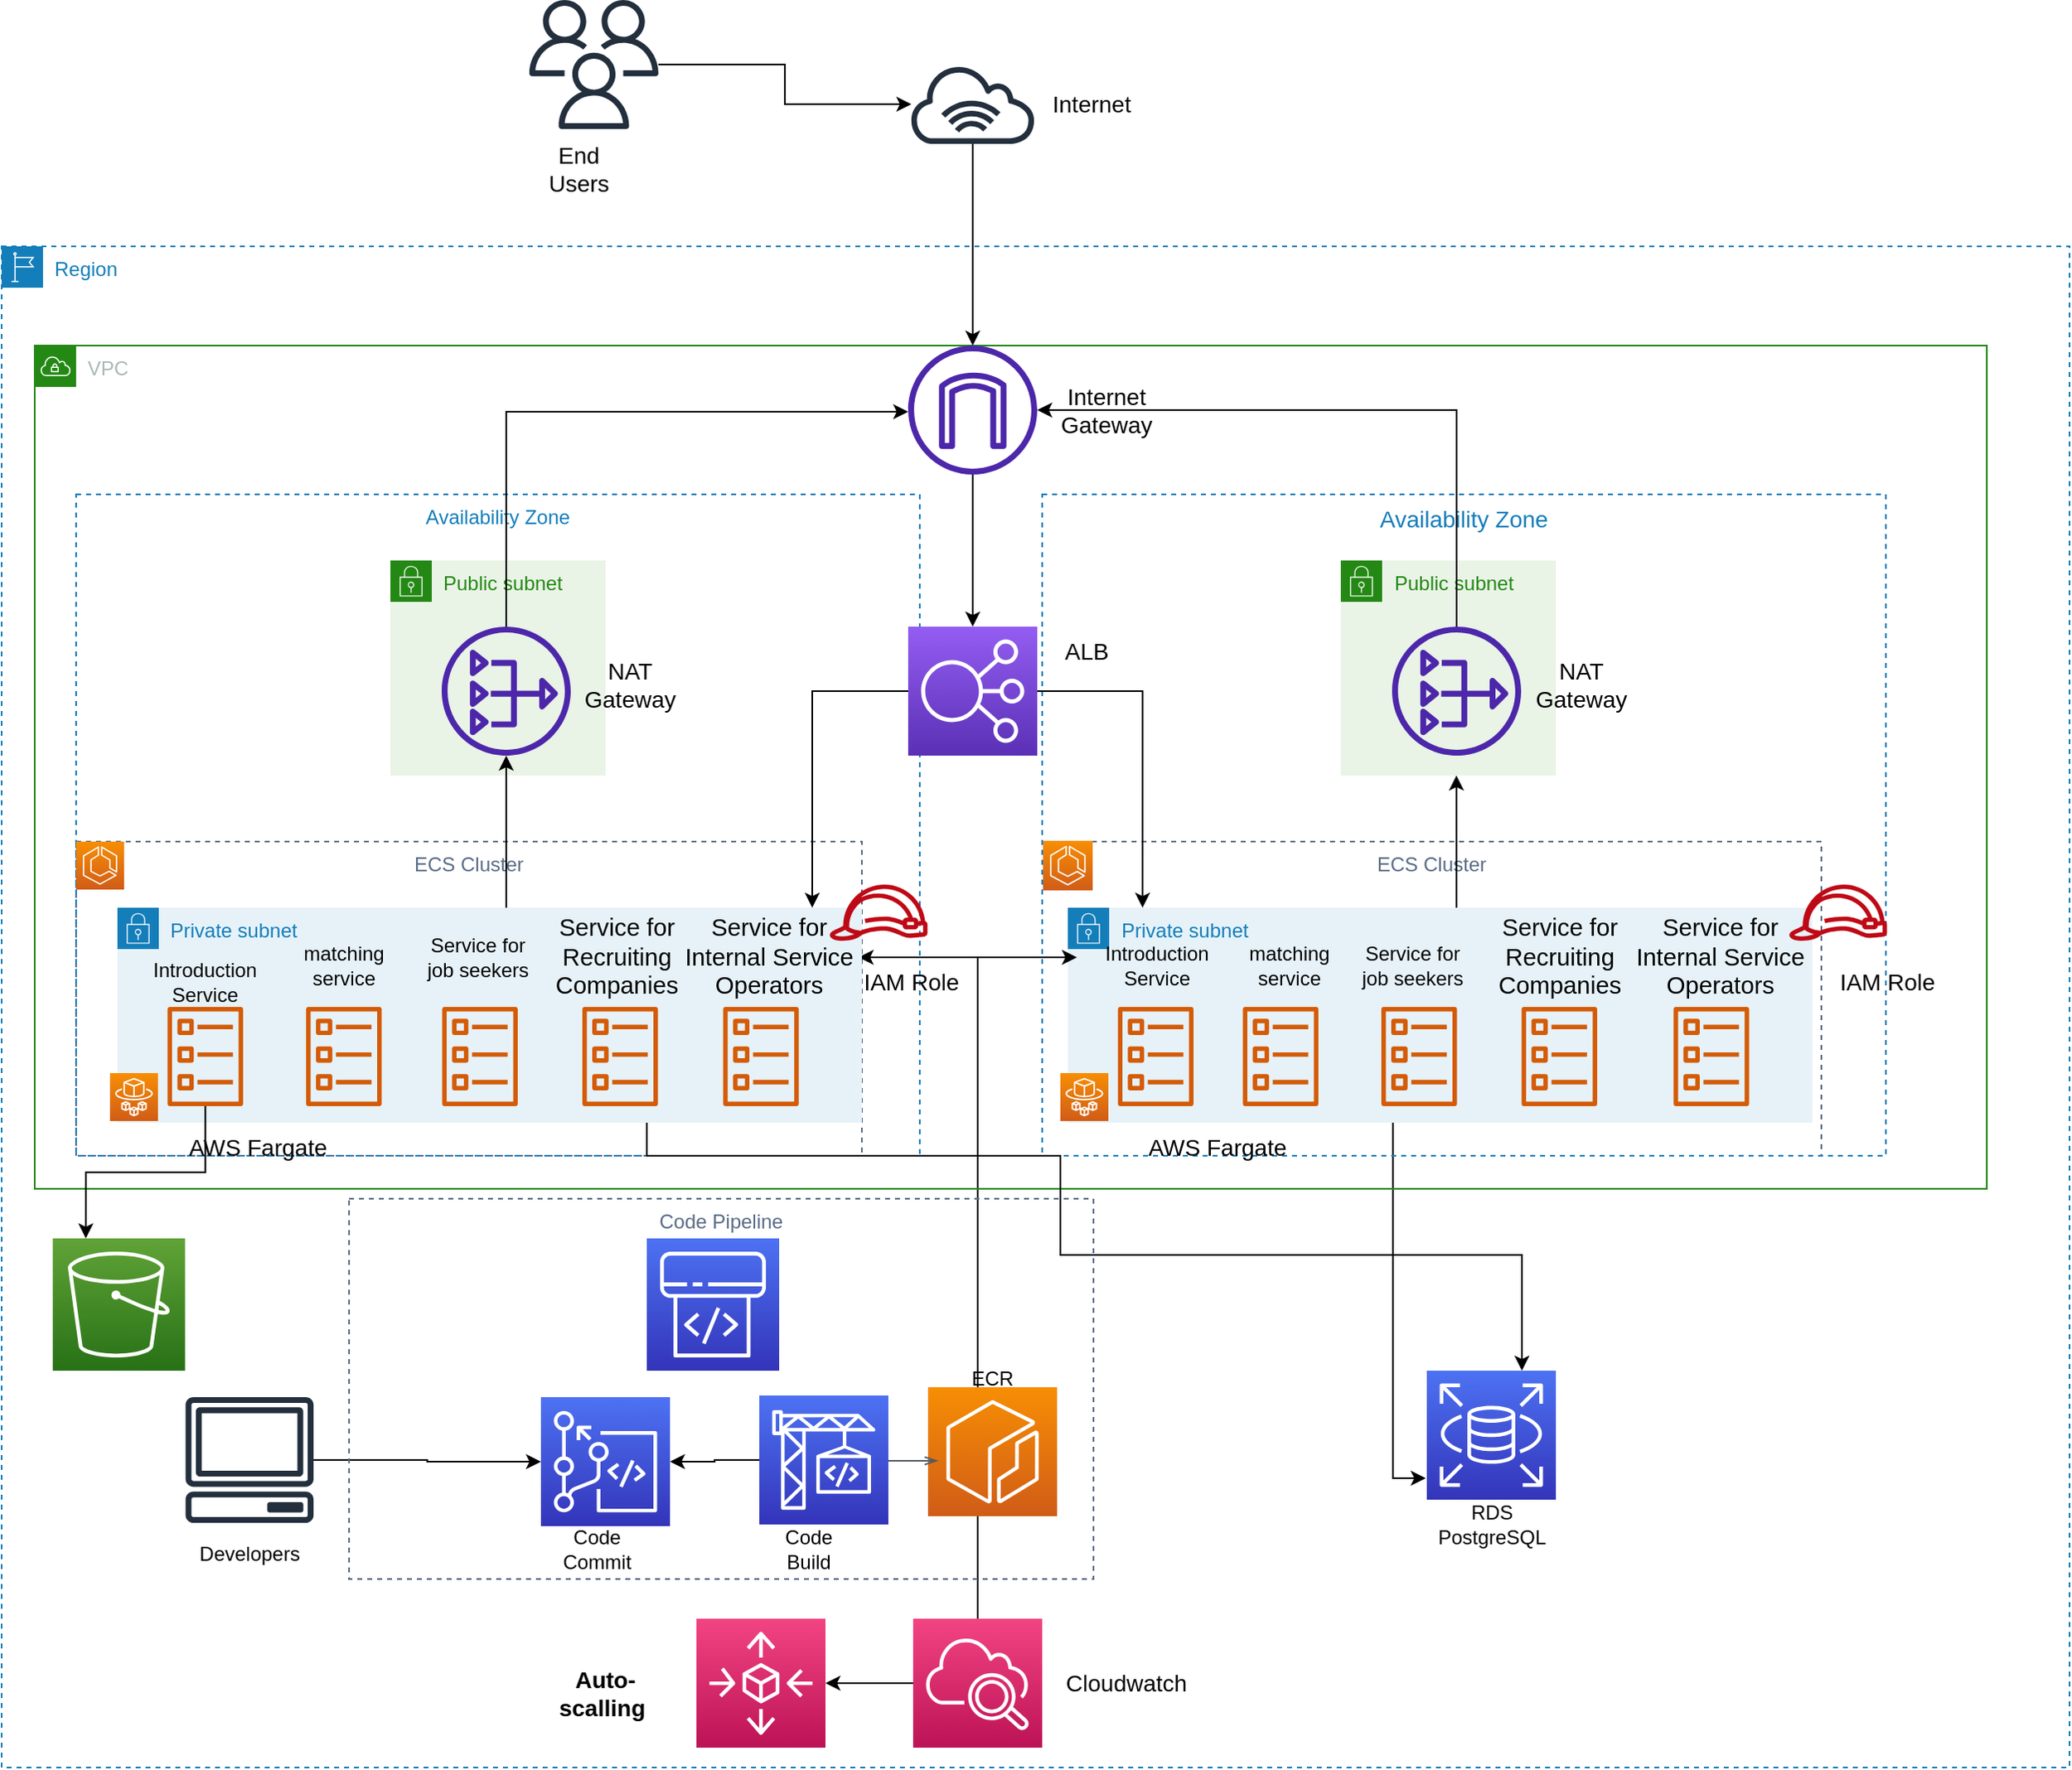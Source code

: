 <mxfile version="16.5.2" type="device"><diagram id="usgT5L8kxhBI3BYhlvLK" name="Page-1"><mxGraphModel dx="782" dy="468" grid="1" gridSize="10" guides="1" tooltips="1" connect="1" arrows="1" fold="1" page="1" pageScale="1" pageWidth="850" pageHeight="1100" math="0" shadow="0"><root><mxCell id="0"/><mxCell id="1" parent="0"/><mxCell id="cLDkXvUki7w-9as8SCMu-4" value="ECS Cluster" style="fillColor=none;strokeColor=#5A6C86;dashed=1;verticalAlign=top;fontStyle=0;fontColor=#5A6C86;" vertex="1" parent="1"><mxGeometry x="689" y="1290" width="471" height="190" as="geometry"/></mxCell><mxCell id="cLDkXvUki7w-9as8SCMu-3" value="ECS Cluster" style="fillColor=none;strokeColor=#5A6C86;dashed=1;verticalAlign=top;fontStyle=0;fontColor=#5A6C86;" vertex="1" parent="1"><mxGeometry x="105" y="1290" width="475" height="190" as="geometry"/></mxCell><mxCell id="Hr8fIDEnaJJjovOU-ApH-62" style="edgeStyle=orthogonalEdgeStyle;rounded=0;orthogonalLoop=1;jettySize=auto;html=1;fontSize=14;" parent="1" source="IqSrq3hsJN4rREf1AIV9-108" target="IqSrq3hsJN4rREf1AIV9-53" edge="1"><mxGeometry relative="1" as="geometry"><Array as="points"><mxPoint x="650" y="1360"/></Array></mxGeometry></mxCell><mxCell id="IqSrq3hsJN4rREf1AIV9-29" value="Availability Zone" style="fillColor=none;strokeColor=#147EBA;dashed=1;verticalAlign=top;fontStyle=0;fontColor=#147EBA;" parent="1" vertex="1"><mxGeometry x="105" y="1080" width="510" height="400" as="geometry"/></mxCell><mxCell id="Hr8fIDEnaJJjovOU-ApH-59" style="edgeStyle=orthogonalEdgeStyle;rounded=0;orthogonalLoop=1;jettySize=auto;html=1;fontSize=14;entryX=0;entryY=0.5;entryDx=0;entryDy=0;" parent="1" source="Hr8fIDEnaJJjovOU-ApH-23" edge="1"><mxGeometry relative="1" as="geometry"><Array as="points"><mxPoint x="901" y="1675"/></Array><mxPoint x="920.87" y="1675" as="targetPoint"/></mxGeometry></mxCell><mxCell id="Hr8fIDEnaJJjovOU-ApH-36" value="Availability Zone" style="fillColor=none;strokeColor=#147EBA;dashed=1;verticalAlign=top;fontStyle=0;fontColor=#147EBA;fontSize=14;" parent="1" vertex="1"><mxGeometry x="688.99" y="1080" width="510" height="400" as="geometry"/></mxCell><mxCell id="Hr8fIDEnaJJjovOU-ApH-2" value="Private subnet" style="points=[[0,0],[0.25,0],[0.5,0],[0.75,0],[1,0],[1,0.25],[1,0.5],[1,0.75],[1,1],[0.75,1],[0.5,1],[0.25,1],[0,1],[0,0.75],[0,0.5],[0,0.25]];outlineConnect=0;gradientColor=none;html=1;whiteSpace=wrap;fontSize=12;fontStyle=0;container=1;pointerEvents=0;collapsible=0;recursiveResize=0;shape=mxgraph.aws4.group;grIcon=mxgraph.aws4.group_security_group;grStroke=0;strokeColor=#147EBA;fillColor=#E6F2F8;verticalAlign=top;align=left;spacingLeft=30;fontColor=#147EBA;dashed=0;" parent="1" vertex="1"><mxGeometry x="130" y="1330" width="450" height="130" as="geometry"/></mxCell><mxCell id="IqSrq3hsJN4rREf1AIV9-4" value="Region" style="points=[[0,0],[0.25,0],[0.5,0],[0.75,0],[1,0],[1,0.25],[1,0.5],[1,0.75],[1,1],[0.75,1],[0.5,1],[0.25,1],[0,1],[0,0.75],[0,0.5],[0,0.25]];outlineConnect=0;gradientColor=none;html=1;whiteSpace=wrap;fontSize=12;fontStyle=0;container=0;pointerEvents=0;collapsible=0;recursiveResize=0;shape=mxgraph.aws4.group;grIcon=mxgraph.aws4.group_region;strokeColor=#147EBA;fillColor=none;verticalAlign=top;align=left;spacingLeft=30;fontColor=#147EBA;dashed=1;" parent="1" vertex="1"><mxGeometry x="60" y="930" width="1250" height="920" as="geometry"/></mxCell><mxCell id="IqSrq3hsJN4rREf1AIV9-3" value="VPC" style="points=[[0,0],[0.25,0],[0.5,0],[0.75,0],[1,0],[1,0.25],[1,0.5],[1,0.75],[1,1],[0.75,1],[0.5,1],[0.25,1],[0,1],[0,0.75],[0,0.5],[0,0.25]];outlineConnect=0;gradientColor=none;html=1;whiteSpace=wrap;fontSize=12;fontStyle=0;container=0;pointerEvents=0;collapsible=0;recursiveResize=0;shape=mxgraph.aws4.group;grIcon=mxgraph.aws4.group_vpc;strokeColor=#248814;fillColor=none;verticalAlign=top;align=left;spacingLeft=30;fontColor=#AAB7B8;dashed=0;" parent="1" vertex="1"><mxGeometry x="80" y="990" width="1180" height="510" as="geometry"/></mxCell><mxCell id="Hr8fIDEnaJJjovOU-ApH-49" style="edgeStyle=orthogonalEdgeStyle;rounded=0;orthogonalLoop=1;jettySize=auto;html=1;fontSize=14;" parent="1" source="IqSrq3hsJN4rREf1AIV9-65" target="IqSrq3hsJN4rREf1AIV9-73" edge="1"><mxGeometry relative="1" as="geometry"/></mxCell><mxCell id="IqSrq3hsJN4rREf1AIV9-65" value="" style="sketch=0;outlineConnect=0;fontColor=#232F3E;gradientColor=none;fillColor=#232F3D;strokeColor=none;dashed=0;verticalLabelPosition=bottom;verticalAlign=top;align=center;html=1;fontSize=12;fontStyle=0;aspect=fixed;pointerEvents=1;shape=mxgraph.aws4.users;" parent="1" vertex="1"><mxGeometry x="379" y="781" width="78" height="78" as="geometry"/></mxCell><mxCell id="IqSrq3hsJN4rREf1AIV9-74" style="edgeStyle=orthogonalEdgeStyle;rounded=0;orthogonalLoop=1;jettySize=auto;html=1;" parent="1" source="IqSrq3hsJN4rREf1AIV9-73" target="IqSrq3hsJN4rREf1AIV9-22" edge="1"><mxGeometry relative="1" as="geometry"/></mxCell><mxCell id="IqSrq3hsJN4rREf1AIV9-73" value="" style="sketch=0;outlineConnect=0;fontColor=#232F3E;gradientColor=none;fillColor=#232F3D;strokeColor=none;dashed=0;verticalLabelPosition=bottom;verticalAlign=top;align=center;html=1;fontSize=12;fontStyle=0;aspect=fixed;pointerEvents=1;shape=mxgraph.aws4.internet_alt1;" parent="1" vertex="1"><mxGeometry x="608" y="820" width="78" height="48" as="geometry"/></mxCell><mxCell id="IqSrq3hsJN4rREf1AIV9-51" value="Service for job seekers" style="text;html=1;strokeColor=none;fillColor=none;align=center;verticalAlign=middle;whiteSpace=wrap;rounded=0;" parent="1" vertex="1"><mxGeometry x="308.5" y="1345" width="77.5" height="30" as="geometry"/></mxCell><mxCell id="IqSrq3hsJN4rREf1AIV9-52" value="&lt;span style=&quot;font-size: 11.0pt ; font-family: &amp;#34;calibri&amp;#34; , sans-serif&quot;&gt;Service for Recruiting Companies&lt;span style=&quot;letter-spacing: -2.35pt&quot;&gt;&lt;/span&gt;&lt;/span&gt;" style="text;html=1;strokeColor=none;fillColor=none;align=center;verticalAlign=middle;whiteSpace=wrap;rounded=0;" parent="1" vertex="1"><mxGeometry x="379" y="1345" width="105.5" height="30" as="geometry"/></mxCell><mxCell id="IqSrq3hsJN4rREf1AIV9-53" value="&lt;span style=&quot;font-size: 11.0pt ; font-family: &amp;#34;calibri&amp;#34; , sans-serif&quot;&gt;Service for Internal Service Operators&lt;span style=&quot;letter-spacing: -2.35pt&quot;&gt;&lt;/span&gt;&lt;/span&gt;" style="text;html=1;strokeColor=none;fillColor=none;align=center;verticalAlign=middle;whiteSpace=wrap;rounded=0;" parent="1" vertex="1"><mxGeometry x="470" y="1330" width="108.01" height="60" as="geometry"/></mxCell><mxCell id="Hr8fIDEnaJJjovOU-ApH-23" value="Private subnet" style="points=[[0,0],[0.25,0],[0.5,0],[0.75,0],[1,0],[1,0.25],[1,0.5],[1,0.75],[1,1],[0.75,1],[0.5,1],[0.25,1],[0,1],[0,0.75],[0,0.5],[0,0.25]];outlineConnect=0;gradientColor=none;html=1;whiteSpace=wrap;fontSize=12;fontStyle=0;container=1;pointerEvents=0;collapsible=0;recursiveResize=0;shape=mxgraph.aws4.group;grIcon=mxgraph.aws4.group_security_group;grStroke=0;strokeColor=#147EBA;fillColor=#E6F2F8;verticalAlign=top;align=left;spacingLeft=30;fontColor=#147EBA;dashed=0;" parent="1" vertex="1"><mxGeometry x="704.5" y="1330" width="450" height="130" as="geometry"/></mxCell><mxCell id="Hr8fIDEnaJJjovOU-ApH-31" value="matching service" style="text;html=1;strokeColor=none;fillColor=none;align=center;verticalAlign=middle;whiteSpace=wrap;rounded=0;" parent="Hr8fIDEnaJJjovOU-ApH-23" vertex="1"><mxGeometry x="95.14" y="20" width="76.87" height="30" as="geometry"/></mxCell><mxCell id="cLDkXvUki7w-9as8SCMu-10" value="Introduction Service" style="text;html=1;strokeColor=none;fillColor=none;align=center;verticalAlign=middle;whiteSpace=wrap;rounded=0;" vertex="1" parent="Hr8fIDEnaJJjovOU-ApH-23"><mxGeometry x="15.5" y="20" width="76.87" height="30" as="geometry"/></mxCell><mxCell id="Hr8fIDEnaJJjovOU-ApH-24" value="" style="sketch=0;outlineConnect=0;fontColor=#232F3E;gradientColor=none;fillColor=#D45B07;strokeColor=none;dashed=0;verticalLabelPosition=bottom;verticalAlign=top;align=center;html=1;fontSize=12;fontStyle=0;aspect=fixed;pointerEvents=1;shape=mxgraph.aws4.ecs_task;" parent="1" vertex="1"><mxGeometry x="734.5" y="1390" width="46.25" height="60" as="geometry"/></mxCell><mxCell id="Hr8fIDEnaJJjovOU-ApH-25" value="Public subnet" style="points=[[0,0],[0.25,0],[0.5,0],[0.75,0],[1,0],[1,0.25],[1,0.5],[1,0.75],[1,1],[0.75,1],[0.5,1],[0.25,1],[0,1],[0,0.75],[0,0.5],[0,0.25]];outlineConnect=0;gradientColor=none;html=1;whiteSpace=wrap;fontSize=12;fontStyle=0;container=1;pointerEvents=0;collapsible=0;recursiveResize=0;shape=mxgraph.aws4.group;grIcon=mxgraph.aws4.group_security_group;grStroke=0;strokeColor=#248814;fillColor=#E9F3E6;verticalAlign=top;align=left;spacingLeft=30;fontColor=#248814;dashed=0;" parent="1" vertex="1"><mxGeometry x="869.5" y="1120" width="130" height="130" as="geometry"/></mxCell><mxCell id="Hr8fIDEnaJJjovOU-ApH-27" value="" style="sketch=0;outlineConnect=0;fontColor=#232F3E;gradientColor=none;fillColor=#D45B07;strokeColor=none;dashed=0;verticalLabelPosition=bottom;verticalAlign=top;align=center;html=1;fontSize=12;fontStyle=0;aspect=fixed;pointerEvents=1;shape=mxgraph.aws4.ecs_task;" parent="1" vertex="1"><mxGeometry x="1070.37" y="1390" width="46.25" height="60" as="geometry"/></mxCell><mxCell id="Hr8fIDEnaJJjovOU-ApH-51" style="edgeStyle=orthogonalEdgeStyle;rounded=0;orthogonalLoop=1;jettySize=auto;html=1;fontSize=14;" parent="1" source="Hr8fIDEnaJJjovOU-ApH-26" target="IqSrq3hsJN4rREf1AIV9-22" edge="1"><mxGeometry relative="1" as="geometry"><Array as="points"><mxPoint x="940" y="1029"/></Array></mxGeometry></mxCell><mxCell id="Hr8fIDEnaJJjovOU-ApH-53" style="edgeStyle=orthogonalEdgeStyle;rounded=0;orthogonalLoop=1;jettySize=auto;html=1;fontSize=14;exitX=0.491;exitY=0.625;exitDx=0;exitDy=0;exitPerimeter=0;" parent="1" source="Hr8fIDEnaJJjovOU-ApH-36" edge="1"><mxGeometry relative="1" as="geometry"><mxPoint x="939" y="1250" as="targetPoint"/><Array as="points"><mxPoint x="939" y="1250"/></Array></mxGeometry></mxCell><mxCell id="Hr8fIDEnaJJjovOU-ApH-26" value="" style="sketch=0;outlineConnect=0;fontColor=#232F3E;gradientColor=none;fillColor=#4D27AA;strokeColor=none;dashed=0;verticalLabelPosition=bottom;verticalAlign=top;align=center;html=1;fontSize=12;fontStyle=0;aspect=fixed;pointerEvents=1;shape=mxgraph.aws4.nat_gateway;" parent="1" vertex="1"><mxGeometry x="900.51" y="1160" width="78" height="78" as="geometry"/></mxCell><mxCell id="Hr8fIDEnaJJjovOU-ApH-28" value="" style="sketch=0;points=[[0,0,0],[0.25,0,0],[0.5,0,0],[0.75,0,0],[1,0,0],[0,1,0],[0.25,1,0],[0.5,1,0],[0.75,1,0],[1,1,0],[0,0.25,0],[0,0.5,0],[0,0.75,0],[1,0.25,0],[1,0.5,0],[1,0.75,0]];outlineConnect=0;fontColor=#232F3E;gradientColor=#F78E04;gradientDirection=north;fillColor=#D05C17;strokeColor=#ffffff;dashed=0;verticalLabelPosition=bottom;verticalAlign=top;align=center;html=1;fontSize=12;fontStyle=0;aspect=fixed;shape=mxgraph.aws4.resourceIcon;resIcon=mxgraph.aws4.fargate;" parent="1" vertex="1"><mxGeometry x="700" y="1430" width="29" height="29" as="geometry"/></mxCell><mxCell id="Hr8fIDEnaJJjovOU-ApH-29" value="" style="sketch=0;outlineConnect=0;fontColor=#232F3E;gradientColor=none;fillColor=#D45B07;strokeColor=none;dashed=0;verticalLabelPosition=bottom;verticalAlign=top;align=center;html=1;fontSize=12;fontStyle=0;aspect=fixed;pointerEvents=1;shape=mxgraph.aws4.ecs_task;direction=east;" parent="1" vertex="1"><mxGeometry x="893.75" y="1390" width="46.25" height="60" as="geometry"/></mxCell><mxCell id="Hr8fIDEnaJJjovOU-ApH-30" value="" style="sketch=0;outlineConnect=0;fontColor=#232F3E;gradientColor=none;fillColor=#D45B07;strokeColor=none;dashed=0;verticalLabelPosition=bottom;verticalAlign=top;align=center;html=1;fontSize=12;fontStyle=0;aspect=fixed;pointerEvents=1;shape=mxgraph.aws4.ecs_task;" parent="1" vertex="1"><mxGeometry x="978.51" y="1390" width="46.25" height="60" as="geometry"/></mxCell><mxCell id="Hr8fIDEnaJJjovOU-ApH-32" value="Service for job seekers" style="text;html=1;strokeColor=none;fillColor=none;align=center;verticalAlign=middle;whiteSpace=wrap;rounded=0;" parent="1" vertex="1"><mxGeometry x="876.51" y="1350" width="72.38" height="30" as="geometry"/></mxCell><mxCell id="Hr8fIDEnaJJjovOU-ApH-33" value="&lt;span style=&quot;font-size: 11.0pt ; font-family: &amp;#34;calibri&amp;#34; , sans-serif&quot;&gt;Service for Recruiting Companies&lt;span style=&quot;letter-spacing: -2.35pt&quot;&gt;&lt;/span&gt;&lt;/span&gt;" style="text;html=1;strokeColor=none;fillColor=none;align=center;verticalAlign=middle;whiteSpace=wrap;rounded=0;" parent="1" vertex="1"><mxGeometry x="948.89" y="1345" width="105.5" height="30" as="geometry"/></mxCell><mxCell id="Hr8fIDEnaJJjovOU-ApH-34" value="&lt;span style=&quot;font-size: 11.0pt ; font-family: &amp;#34;calibri&amp;#34; , sans-serif&quot;&gt;Service for Internal Service Operators&lt;span style=&quot;letter-spacing: -2.35pt&quot;&gt;&lt;/span&gt;&lt;/span&gt;" style="text;html=1;strokeColor=none;fillColor=none;align=center;verticalAlign=middle;whiteSpace=wrap;rounded=0;" parent="1" vertex="1"><mxGeometry x="1044.5" y="1330" width="108.01" height="60" as="geometry"/></mxCell><mxCell id="Hr8fIDEnaJJjovOU-ApH-37" value="Internet Gateway" style="text;html=1;strokeColor=none;fillColor=none;align=center;verticalAlign=middle;whiteSpace=wrap;rounded=0;fontSize=14;" parent="1" vertex="1"><mxGeometry x="697.99" y="1014" width="60" height="30" as="geometry"/></mxCell><mxCell id="Hr8fIDEnaJJjovOU-ApH-38" value="ALB" style="text;html=1;strokeColor=none;fillColor=none;align=center;verticalAlign=middle;whiteSpace=wrap;rounded=0;fontSize=14;" parent="1" vertex="1"><mxGeometry x="686" y="1160" width="60" height="30" as="geometry"/></mxCell><mxCell id="Hr8fIDEnaJJjovOU-ApH-39" value="Internet" style="text;html=1;strokeColor=none;fillColor=none;align=center;verticalAlign=middle;whiteSpace=wrap;rounded=0;fontSize=14;" parent="1" vertex="1"><mxGeometry x="688.99" y="829" width="60" height="30" as="geometry"/></mxCell><mxCell id="Hr8fIDEnaJJjovOU-ApH-40" value="End Users" style="text;html=1;strokeColor=none;fillColor=none;align=center;verticalAlign=middle;whiteSpace=wrap;rounded=0;fontSize=14;" parent="1" vertex="1"><mxGeometry x="379" y="868" width="60" height="30" as="geometry"/></mxCell><mxCell id="Hr8fIDEnaJJjovOU-ApH-41" value="" style="sketch=0;outlineConnect=0;fontColor=#232F3E;gradientColor=none;fillColor=#BF0816;strokeColor=none;dashed=0;verticalLabelPosition=bottom;verticalAlign=top;align=center;html=1;fontSize=12;fontStyle=0;aspect=fixed;pointerEvents=1;shape=mxgraph.aws4.role;" parent="1" vertex="1"><mxGeometry x="560" y="1316" width="60.27" height="34" as="geometry"/></mxCell><mxCell id="Hr8fIDEnaJJjovOU-ApH-42" value="" style="sketch=0;outlineConnect=0;fontColor=#232F3E;gradientColor=none;fillColor=#BF0816;strokeColor=none;dashed=0;verticalLabelPosition=bottom;verticalAlign=top;align=center;html=1;fontSize=12;fontStyle=0;aspect=fixed;pointerEvents=1;shape=mxgraph.aws4.role;" parent="1" vertex="1"><mxGeometry x="1140" y="1316" width="60.27" height="34" as="geometry"/></mxCell><mxCell id="Hr8fIDEnaJJjovOU-ApH-43" value="IAM Role" style="text;html=1;strokeColor=none;fillColor=none;align=center;verticalAlign=middle;whiteSpace=wrap;rounded=0;fontSize=14;" parent="1" vertex="1"><mxGeometry x="580" y="1360" width="60" height="30" as="geometry"/></mxCell><mxCell id="Hr8fIDEnaJJjovOU-ApH-44" value="IAM Role" style="text;html=1;strokeColor=none;fillColor=none;align=center;verticalAlign=middle;whiteSpace=wrap;rounded=0;fontSize=14;" parent="1" vertex="1"><mxGeometry x="1154.5" y="1360" width="90" height="30" as="geometry"/></mxCell><mxCell id="Hr8fIDEnaJJjovOU-ApH-46" style="edgeStyle=orthogonalEdgeStyle;rounded=0;orthogonalLoop=1;jettySize=auto;html=1;fontSize=14;" parent="1" source="IqSrq3hsJN4rREf1AIV9-20" edge="1"><mxGeometry relative="1" as="geometry"><mxPoint x="550" y="1330" as="targetPoint"/><Array as="points"><mxPoint x="550" y="1199"/></Array></mxGeometry></mxCell><mxCell id="Hr8fIDEnaJJjovOU-ApH-47" style="edgeStyle=orthogonalEdgeStyle;rounded=0;orthogonalLoop=1;jettySize=auto;html=1;entryX=0.119;entryY=0.625;entryDx=0;entryDy=0;entryPerimeter=0;fontSize=14;" parent="1" source="IqSrq3hsJN4rREf1AIV9-20" target="Hr8fIDEnaJJjovOU-ApH-36" edge="1"><mxGeometry relative="1" as="geometry"><Array as="points"><mxPoint x="750" y="1199"/></Array></mxGeometry></mxCell><mxCell id="qGgd27RZ_AOLBq-BfkdL-2" value="" style="sketch=0;points=[[0,0,0],[0.25,0,0],[0.5,0,0],[0.75,0,0],[1,0,0],[0,1,0],[0.25,1,0],[0.5,1,0],[0.75,1,0],[1,1,0],[0,0.25,0],[0,0.5,0],[0,0.75,0],[1,0.25,0],[1,0.5,0],[1,0.75,0]];outlineConnect=0;fontColor=#232F3E;gradientColor=#F78E04;gradientDirection=north;fillColor=#D05C17;strokeColor=#ffffff;dashed=0;verticalLabelPosition=bottom;verticalAlign=top;align=center;html=1;fontSize=12;fontStyle=0;aspect=fixed;shape=mxgraph.aws4.resourceIcon;resIcon=mxgraph.aws4.ecr;" parent="1" vertex="1"><mxGeometry x="619.99" y="1620" width="78" height="78" as="geometry"/></mxCell><mxCell id="IqSrq3hsJN4rREf1AIV9-20" value="" style="sketch=0;points=[[0,0,0],[0.25,0,0],[0.5,0,0],[0.75,0,0],[1,0,0],[0,1,0],[0.25,1,0],[0.5,1,0],[0.75,1,0],[1,1,0],[0,0.25,0],[0,0.5,0],[0,0.75,0],[1,0.25,0],[1,0.5,0],[1,0.75,0]];outlineConnect=0;fontColor=#232F3E;gradientColor=#945DF2;gradientDirection=north;fillColor=#5A30B5;strokeColor=#ffffff;dashed=0;verticalLabelPosition=bottom;verticalAlign=top;align=center;html=1;fontSize=12;fontStyle=0;aspect=fixed;shape=mxgraph.aws4.resourceIcon;resIcon=mxgraph.aws4.elastic_load_balancing;" parent="1" vertex="1"><mxGeometry x="608" y="1160" width="78" height="78" as="geometry"/></mxCell><mxCell id="Hr8fIDEnaJJjovOU-ApH-61" style="edgeStyle=orthogonalEdgeStyle;rounded=0;orthogonalLoop=1;jettySize=auto;html=1;entryX=0.25;entryY=0;entryDx=0;entryDy=0;entryPerimeter=0;fontSize=14;" parent="1" source="IqSrq3hsJN4rREf1AIV9-31" target="IqSrq3hsJN4rREf1AIV9-106" edge="1"><mxGeometry relative="1" as="geometry"/></mxCell><mxCell id="IqSrq3hsJN4rREf1AIV9-31" value="" style="sketch=0;outlineConnect=0;fontColor=#232F3E;gradientColor=none;fillColor=#D45B07;strokeColor=none;dashed=0;verticalLabelPosition=bottom;verticalAlign=top;align=center;html=1;fontSize=12;fontStyle=0;aspect=fixed;pointerEvents=1;shape=mxgraph.aws4.ecs_task;" parent="1" vertex="1"><mxGeometry x="160" y="1390" width="46.25" height="60" as="geometry"/></mxCell><mxCell id="IqSrq3hsJN4rREf1AIV9-32" value="Public subnet" style="points=[[0,0],[0.25,0],[0.5,0],[0.75,0],[1,0],[1,0.25],[1,0.5],[1,0.75],[1,1],[0.75,1],[0.5,1],[0.25,1],[0,1],[0,0.75],[0,0.5],[0,0.25]];outlineConnect=0;gradientColor=none;html=1;whiteSpace=wrap;fontSize=12;fontStyle=0;container=1;pointerEvents=0;collapsible=0;recursiveResize=0;shape=mxgraph.aws4.group;grIcon=mxgraph.aws4.group_security_group;grStroke=0;strokeColor=#248814;fillColor=#E9F3E6;verticalAlign=top;align=left;spacingLeft=30;fontColor=#248814;dashed=0;" parent="1" vertex="1"><mxGeometry x="295" y="1120" width="130" height="130" as="geometry"/></mxCell><mxCell id="Hr8fIDEnaJJjovOU-ApH-50" style="edgeStyle=orthogonalEdgeStyle;rounded=0;orthogonalLoop=1;jettySize=auto;html=1;fontSize=14;" parent="1" source="IqSrq3hsJN4rREf1AIV9-33" target="IqSrq3hsJN4rREf1AIV9-22" edge="1"><mxGeometry relative="1" as="geometry"><Array as="points"><mxPoint x="365" y="1030"/></Array></mxGeometry></mxCell><mxCell id="Hr8fIDEnaJJjovOU-ApH-52" style="edgeStyle=orthogonalEdgeStyle;rounded=0;orthogonalLoop=1;jettySize=auto;html=1;fontSize=14;" parent="1" target="IqSrq3hsJN4rREf1AIV9-33" edge="1"><mxGeometry relative="1" as="geometry"><mxPoint x="365" y="1330" as="sourcePoint"/><Array as="points"><mxPoint x="365" y="1330"/></Array></mxGeometry></mxCell><mxCell id="IqSrq3hsJN4rREf1AIV9-33" value="" style="sketch=0;outlineConnect=0;fontColor=#232F3E;gradientColor=none;fillColor=#4D27AA;strokeColor=none;dashed=0;verticalLabelPosition=bottom;verticalAlign=top;align=center;html=1;fontSize=12;fontStyle=0;aspect=fixed;pointerEvents=1;shape=mxgraph.aws4.nat_gateway;" parent="1" vertex="1"><mxGeometry x="326.01" y="1160" width="78" height="78" as="geometry"/></mxCell><mxCell id="IqSrq3hsJN4rREf1AIV9-46" value="" style="sketch=0;outlineConnect=0;fontColor=#232F3E;gradientColor=none;fillColor=#D45B07;strokeColor=none;dashed=0;verticalLabelPosition=bottom;verticalAlign=top;align=center;html=1;fontSize=12;fontStyle=0;aspect=fixed;pointerEvents=1;shape=mxgraph.aws4.ecs_task;" parent="1" vertex="1"><mxGeometry x="495.87" y="1390" width="46.25" height="60" as="geometry"/></mxCell><mxCell id="IqSrq3hsJN4rREf1AIV9-63" style="edgeStyle=orthogonalEdgeStyle;rounded=0;orthogonalLoop=1;jettySize=auto;html=1;" parent="1" source="IqSrq3hsJN4rREf1AIV9-22" target="IqSrq3hsJN4rREf1AIV9-20" edge="1"><mxGeometry relative="1" as="geometry"/></mxCell><mxCell id="IqSrq3hsJN4rREf1AIV9-22" value="" style="sketch=0;outlineConnect=0;fontColor=#232F3E;gradientColor=none;fillColor=#4D27AA;strokeColor=none;dashed=0;verticalLabelPosition=bottom;verticalAlign=top;align=center;html=1;fontSize=12;fontStyle=0;aspect=fixed;pointerEvents=1;shape=mxgraph.aws4.internet_gateway;" parent="1" vertex="1"><mxGeometry x="608" y="990" width="78" height="78" as="geometry"/></mxCell><mxCell id="IqSrq3hsJN4rREf1AIV9-67" value="" style="group" parent="1" vertex="1" connectable="0"><mxGeometry x="170.87" y="1626" width="78" height="110" as="geometry"/></mxCell><mxCell id="IqSrq3hsJN4rREf1AIV9-64" value="" style="sketch=0;outlineConnect=0;fontColor=#232F3E;gradientColor=none;fillColor=#232F3D;strokeColor=none;dashed=0;verticalLabelPosition=bottom;verticalAlign=top;align=center;html=1;fontSize=12;fontStyle=0;aspect=fixed;pointerEvents=1;shape=mxgraph.aws4.client;" parent="IqSrq3hsJN4rREf1AIV9-67" vertex="1"><mxGeometry width="78" height="76" as="geometry"/></mxCell><mxCell id="IqSrq3hsJN4rREf1AIV9-66" value="Developers" style="text;html=1;strokeColor=none;fillColor=none;align=center;verticalAlign=middle;whiteSpace=wrap;rounded=0;" parent="IqSrq3hsJN4rREf1AIV9-67" vertex="1"><mxGeometry x="9" y="80" width="60" height="30" as="geometry"/></mxCell><mxCell id="IqSrq3hsJN4rREf1AIV9-69" value="" style="sketch=0;points=[[0,0,0],[0.25,0,0],[0.5,0,0],[0.75,0,0],[1,0,0],[0,1,0],[0.25,1,0],[0.5,1,0],[0.75,1,0],[1,1,0],[0,0.25,0],[0,0.5,0],[0,0.75,0],[1,0.25,0],[1,0.5,0],[1,0.75,0]];outlineConnect=0;fontColor=#232F3E;gradientColor=#F78E04;gradientDirection=north;fillColor=#D05C17;strokeColor=#ffffff;dashed=0;verticalLabelPosition=bottom;verticalAlign=top;align=center;html=1;fontSize=12;fontStyle=0;aspect=fixed;shape=mxgraph.aws4.resourceIcon;resIcon=mxgraph.aws4.fargate;" parent="1" vertex="1"><mxGeometry x="125.5" y="1430" width="29" height="29" as="geometry"/></mxCell><mxCell id="IqSrq3hsJN4rREf1AIV9-75" value="" style="sketch=0;points=[[0,0,0],[0.25,0,0],[0.5,0,0],[0.75,0,0],[1,0,0],[0,1,0],[0.25,1,0],[0.5,1,0],[0.75,1,0],[1,1,0],[0,0.25,0],[0,0.5,0],[0,0.75,0],[1,0.25,0],[1,0.5,0],[1,0.75,0]];outlineConnect=0;fontColor=#232F3E;gradientColor=#4D72F3;gradientDirection=north;fillColor=#3334B9;strokeColor=#ffffff;dashed=0;verticalLabelPosition=bottom;verticalAlign=top;align=center;html=1;fontSize=12;fontStyle=0;aspect=fixed;shape=mxgraph.aws4.resourceIcon;resIcon=mxgraph.aws4.codepipeline;" parent="1" vertex="1"><mxGeometry x="450" y="1530" width="80" height="80" as="geometry"/></mxCell><mxCell id="IqSrq3hsJN4rREf1AIV9-76" value="" style="sketch=0;points=[[0,0,0],[0.25,0,0],[0.5,0,0],[0.75,0,0],[1,0,0],[0,1,0],[0.25,1,0],[0.5,1,0],[0.75,1,0],[1,1,0],[0,0.25,0],[0,0.5,0],[0,0.75,0],[1,0.25,0],[1,0.5,0],[1,0.75,0]];outlineConnect=0;fontColor=#232F3E;gradientColor=#4D72F3;gradientDirection=north;fillColor=#3334B9;strokeColor=#ffffff;dashed=0;verticalLabelPosition=bottom;verticalAlign=top;align=center;html=1;fontSize=12;fontStyle=0;aspect=fixed;shape=mxgraph.aws4.resourceIcon;resIcon=mxgraph.aws4.codecommit;" parent="1" vertex="1"><mxGeometry x="386" y="1626" width="78" height="78" as="geometry"/></mxCell><mxCell id="IqSrq3hsJN4rREf1AIV9-94" style="edgeStyle=orthogonalEdgeStyle;rounded=0;orthogonalLoop=1;jettySize=auto;html=1;entryX=1;entryY=0.5;entryDx=0;entryDy=0;entryPerimeter=0;" parent="1" source="IqSrq3hsJN4rREf1AIV9-77" target="IqSrq3hsJN4rREf1AIV9-76" edge="1"><mxGeometry relative="1" as="geometry"/></mxCell><mxCell id="IqSrq3hsJN4rREf1AIV9-77" value="" style="sketch=0;points=[[0,0,0],[0.25,0,0],[0.5,0,0],[0.75,0,0],[1,0,0],[0,1,0],[0.25,1,0],[0.5,1,0],[0.75,1,0],[1,1,0],[0,0.25,0],[0,0.5,0],[0,0.75,0],[1,0.25,0],[1,0.5,0],[1,0.75,0]];outlineConnect=0;fontColor=#232F3E;gradientColor=#4D72F3;gradientDirection=north;fillColor=#3334B9;strokeColor=#ffffff;dashed=0;verticalLabelPosition=bottom;verticalAlign=top;align=center;html=1;fontSize=12;fontStyle=0;aspect=fixed;shape=mxgraph.aws4.resourceIcon;resIcon=mxgraph.aws4.codebuild;" parent="1" vertex="1"><mxGeometry x="518" y="1625" width="78" height="78" as="geometry"/></mxCell><mxCell id="IqSrq3hsJN4rREf1AIV9-83" value="Code Commit" style="text;html=1;strokeColor=none;fillColor=none;align=center;verticalAlign=middle;whiteSpace=wrap;rounded=0;" parent="1" vertex="1"><mxGeometry x="390" y="1703" width="60" height="30" as="geometry"/></mxCell><mxCell id="IqSrq3hsJN4rREf1AIV9-84" value="Code Build" style="text;html=1;strokeColor=none;fillColor=none;align=center;verticalAlign=middle;whiteSpace=wrap;rounded=0;" parent="1" vertex="1"><mxGeometry x="518" y="1708" width="60" height="20" as="geometry"/></mxCell><mxCell id="IqSrq3hsJN4rREf1AIV9-93" style="edgeStyle=orthogonalEdgeStyle;rounded=0;orthogonalLoop=1;jettySize=auto;html=1;entryX=0;entryY=0.5;entryDx=0;entryDy=0;entryPerimeter=0;" parent="1" source="IqSrq3hsJN4rREf1AIV9-64" target="IqSrq3hsJN4rREf1AIV9-76" edge="1"><mxGeometry relative="1" as="geometry"/></mxCell><mxCell id="IqSrq3hsJN4rREf1AIV9-81" value="Code Pipeline" style="fillColor=none;strokeColor=#5A6C86;dashed=1;verticalAlign=top;fontStyle=0;fontColor=#5A6C86;" parent="1" vertex="1"><mxGeometry x="270" y="1506" width="450" height="230" as="geometry"/></mxCell><mxCell id="IqSrq3hsJN4rREf1AIV9-95" value="ECR" style="text;html=1;strokeColor=none;fillColor=none;align=center;verticalAlign=middle;whiteSpace=wrap;rounded=0;" parent="1" vertex="1"><mxGeometry x="628.99" y="1600" width="60" height="30" as="geometry"/></mxCell><mxCell id="IqSrq3hsJN4rREf1AIV9-106" value="" style="sketch=0;points=[[0,0,0],[0.25,0,0],[0.5,0,0],[0.75,0,0],[1,0,0],[0,1,0],[0.25,1,0],[0.5,1,0],[0.75,1,0],[1,1,0],[0,0.25,0],[0,0.5,0],[0,0.75,0],[1,0.25,0],[1,0.5,0],[1,0.75,0]];outlineConnect=0;fontColor=#232F3E;gradientColor=#60A337;gradientDirection=north;fillColor=#277116;strokeColor=#ffffff;dashed=0;verticalLabelPosition=bottom;verticalAlign=top;align=center;html=1;fontSize=12;fontStyle=0;aspect=fixed;shape=mxgraph.aws4.resourceIcon;resIcon=mxgraph.aws4.s3;" parent="1" vertex="1"><mxGeometry x="90.87" y="1530" width="80" height="80" as="geometry"/></mxCell><mxCell id="IqSrq3hsJN4rREf1AIV9-122" style="edgeStyle=orthogonalEdgeStyle;rounded=0;orthogonalLoop=1;jettySize=auto;html=1;" parent="1" source="IqSrq3hsJN4rREf1AIV9-108" target="IqSrq3hsJN4rREf1AIV9-119" edge="1"><mxGeometry relative="1" as="geometry"/></mxCell><mxCell id="IqSrq3hsJN4rREf1AIV9-108" value="" style="sketch=0;points=[[0,0,0],[0.25,0,0],[0.5,0,0],[0.75,0,0],[1,0,0],[0,1,0],[0.25,1,0],[0.5,1,0],[0.75,1,0],[1,1,0],[0,0.25,0],[0,0.5,0],[0,0.75,0],[1,0.25,0],[1,0.5,0],[1,0.75,0]];points=[[0,0,0],[0.25,0,0],[0.5,0,0],[0.75,0,0],[1,0,0],[0,1,0],[0.25,1,0],[0.5,1,0],[0.75,1,0],[1,1,0],[0,0.25,0],[0,0.5,0],[0,0.75,0],[1,0.25,0],[1,0.5,0],[1,0.75,0]];outlineConnect=0;fontColor=#232F3E;gradientColor=#F34482;gradientDirection=north;fillColor=#BC1356;strokeColor=#ffffff;dashed=0;verticalLabelPosition=bottom;verticalAlign=top;align=center;html=1;fontSize=12;fontStyle=0;aspect=fixed;shape=mxgraph.aws4.resourceIcon;resIcon=mxgraph.aws4.cloudwatch_2;" parent="1" vertex="1"><mxGeometry x="610.99" y="1760" width="78" height="78" as="geometry"/></mxCell><mxCell id="Hr8fIDEnaJJjovOU-ApH-60" style="edgeStyle=orthogonalEdgeStyle;rounded=0;orthogonalLoop=1;jettySize=auto;html=1;entryX=0.676;entryY=0.925;entryDx=0;entryDy=0;entryPerimeter=0;fontSize=14;" parent="1" edge="1"><mxGeometry relative="1" as="geometry"><mxPoint x="979" y="1610" as="targetPoint"/><Array as="points"><mxPoint x="450" y="1480"/><mxPoint x="700" y="1480"/><mxPoint x="700" y="1540"/><mxPoint x="979" y="1540"/></Array><mxPoint x="450" y="1460" as="sourcePoint"/></mxGeometry></mxCell><mxCell id="IqSrq3hsJN4rREf1AIV9-119" value="" style="sketch=0;points=[[0,0,0],[0.25,0,0],[0.5,0,0],[0.75,0,0],[1,0,0],[0,1,0],[0.25,1,0],[0.5,1,0],[0.75,1,0],[1,1,0],[0,0.25,0],[0,0.5,0],[0,0.75,0],[1,0.25,0],[1,0.5,0],[1,0.75,0]];points=[[0,0,0],[0.25,0,0],[0.5,0,0],[0.75,0,0],[1,0,0],[0,1,0],[0.25,1,0],[0.5,1,0],[0.75,1,0],[1,1,0],[0,0.25,0],[0,0.5,0],[0,0.75,0],[1,0.25,0],[1,0.5,0],[1,0.75,0]];outlineConnect=0;fontColor=#232F3E;gradientColor=#F34482;gradientDirection=north;fillColor=#BC1356;strokeColor=#ffffff;dashed=0;verticalLabelPosition=bottom;verticalAlign=top;align=center;html=1;fontSize=12;fontStyle=0;aspect=fixed;shape=mxgraph.aws4.resourceIcon;resIcon=mxgraph.aws4.autoscaling;" parent="1" vertex="1"><mxGeometry x="480" y="1760" width="78" height="78" as="geometry"/></mxCell><mxCell id="IqSrq3hsJN4rREf1AIV9-124" value="&lt;b&gt;&lt;font style=&quot;font-size: 14px&quot;&gt;Auto-scalling&amp;nbsp;&lt;/font&gt;&lt;/b&gt;" style="text;html=1;strokeColor=none;fillColor=none;align=center;verticalAlign=middle;whiteSpace=wrap;rounded=0;" parent="1" vertex="1"><mxGeometry x="395" y="1790" width="60" height="30" as="geometry"/></mxCell><mxCell id="IqSrq3hsJN4rREf1AIV9-125" value="Cloudwatch" style="text;html=1;strokeColor=none;fillColor=none;align=center;verticalAlign=middle;whiteSpace=wrap;rounded=0;fontSize=14;" parent="1" vertex="1"><mxGeometry x="710" y="1784" width="60" height="30" as="geometry"/></mxCell><mxCell id="qGgd27RZ_AOLBq-BfkdL-5" value="" style="edgeStyle=orthogonalEdgeStyle;html=1;endArrow=openThin;elbow=vertical;startArrow=none;endFill=0;strokeColor=#545B64;rounded=0;fontSize=14;" parent="1" edge="1"><mxGeometry width="100" relative="1" as="geometry"><mxPoint x="596" y="1664.5" as="sourcePoint"/><mxPoint x="626" y="1664.5" as="targetPoint"/></mxGeometry></mxCell><mxCell id="IqSrq3hsJN4rREf1AIV9-36" value="" style="sketch=0;outlineConnect=0;fontColor=#232F3E;gradientColor=none;fillColor=#D45B07;strokeColor=none;dashed=0;verticalLabelPosition=bottom;verticalAlign=top;align=center;html=1;fontSize=12;fontStyle=0;aspect=fixed;pointerEvents=1;shape=mxgraph.aws4.ecs_task;" parent="1" vertex="1"><mxGeometry x="326.01" y="1390" width="46.25" height="60" as="geometry"/></mxCell><mxCell id="IqSrq3hsJN4rREf1AIV9-41" value="" style="sketch=0;outlineConnect=0;fontColor=#232F3E;gradientColor=none;fillColor=#D45B07;strokeColor=none;dashed=0;verticalLabelPosition=bottom;verticalAlign=top;align=center;html=1;fontSize=12;fontStyle=0;aspect=fixed;pointerEvents=1;shape=mxgraph.aws4.ecs_task;" parent="1" vertex="1"><mxGeometry x="410.75" y="1390" width="46.25" height="60" as="geometry"/></mxCell><mxCell id="IqSrq3hsJN4rREf1AIV9-50" value="matching service" style="text;html=1;strokeColor=none;fillColor=none;align=center;verticalAlign=middle;whiteSpace=wrap;rounded=0;" parent="1" vertex="1"><mxGeometry x="225" y="1350" width="83.75" height="30" as="geometry"/></mxCell><mxCell id="Hr8fIDEnaJJjovOU-ApH-54" value="NAT Gateway" style="text;html=1;strokeColor=none;fillColor=none;align=center;verticalAlign=middle;whiteSpace=wrap;rounded=0;fontSize=14;" parent="1" vertex="1"><mxGeometry x="410" y="1180" width="60" height="30" as="geometry"/></mxCell><mxCell id="Hr8fIDEnaJJjovOU-ApH-55" value="NAT Gateway" style="text;html=1;strokeColor=none;fillColor=none;align=center;verticalAlign=middle;whiteSpace=wrap;rounded=0;fontSize=14;" parent="1" vertex="1"><mxGeometry x="984.5" y="1180" width="60" height="30" as="geometry"/></mxCell><mxCell id="Hr8fIDEnaJJjovOU-ApH-56" value="AWS Fargate" style="text;html=1;strokeColor=none;fillColor=none;align=center;verticalAlign=middle;whiteSpace=wrap;rounded=0;fontSize=14;" parent="1" vertex="1"><mxGeometry x="140" y="1460" width="150" height="30" as="geometry"/></mxCell><mxCell id="Hr8fIDEnaJJjovOU-ApH-57" value="AWS Fargate" style="text;html=1;strokeColor=none;fillColor=none;align=center;verticalAlign=middle;whiteSpace=wrap;rounded=0;fontSize=14;" parent="1" vertex="1"><mxGeometry x="719.5" y="1460" width="150" height="30" as="geometry"/></mxCell><mxCell id="cLDkXvUki7w-9as8SCMu-1" value="" style="sketch=0;points=[[0,0,0],[0.25,0,0],[0.5,0,0],[0.75,0,0],[1,0,0],[0,1,0],[0.25,1,0],[0.5,1,0],[0.75,1,0],[1,1,0],[0,0.25,0],[0,0.5,0],[0,0.75,0],[1,0.25,0],[1,0.5,0],[1,0.75,0]];outlineConnect=0;fontColor=#232F3E;gradientColor=#F78E04;gradientDirection=north;fillColor=#D05C17;strokeColor=#ffffff;dashed=0;verticalLabelPosition=bottom;verticalAlign=top;align=center;html=1;fontSize=12;fontStyle=0;aspect=fixed;shape=mxgraph.aws4.resourceIcon;resIcon=mxgraph.aws4.ecs;" vertex="1" parent="1"><mxGeometry x="105" y="1290" width="29" height="29" as="geometry"/></mxCell><mxCell id="cLDkXvUki7w-9as8SCMu-5" value="" style="sketch=0;points=[[0,0,0],[0.25,0,0],[0.5,0,0],[0.75,0,0],[1,0,0],[0,1,0],[0.25,1,0],[0.5,1,0],[0.75,1,0],[1,1,0],[0,0.25,0],[0,0.5,0],[0,0.75,0],[1,0.25,0],[1,0.5,0],[1,0.75,0]];outlineConnect=0;fontColor=#232F3E;gradientColor=#F78E04;gradientDirection=north;fillColor=#D05C17;strokeColor=#ffffff;dashed=0;verticalLabelPosition=bottom;verticalAlign=top;align=center;html=1;fontSize=12;fontStyle=0;aspect=fixed;shape=mxgraph.aws4.resourceIcon;resIcon=mxgraph.aws4.ecs;" vertex="1" parent="1"><mxGeometry x="689.5" y="1289.5" width="30" height="30" as="geometry"/></mxCell><mxCell id="cLDkXvUki7w-9as8SCMu-6" value="" style="sketch=0;outlineConnect=0;fontColor=#232F3E;gradientColor=none;fillColor=#D45B07;strokeColor=none;dashed=0;verticalLabelPosition=bottom;verticalAlign=top;align=center;html=1;fontSize=12;fontStyle=0;aspect=fixed;pointerEvents=1;shape=mxgraph.aws4.ecs_task;" vertex="1" parent="1"><mxGeometry x="243.75" y="1390" width="46.25" height="60" as="geometry"/></mxCell><mxCell id="cLDkXvUki7w-9as8SCMu-7" value="Introduction Service" style="text;html=1;strokeColor=none;fillColor=none;align=center;verticalAlign=middle;whiteSpace=wrap;rounded=0;" vertex="1" parent="1"><mxGeometry x="153.13" y="1360" width="60" height="30" as="geometry"/></mxCell><mxCell id="cLDkXvUki7w-9as8SCMu-8" value="" style="endArrow=classic;html=1;rounded=0;" edge="1" parent="1"><mxGeometry width="50" height="50" relative="1" as="geometry"><mxPoint x="650" y="1360" as="sourcePoint"/><mxPoint x="710" y="1360" as="targetPoint"/></mxGeometry></mxCell><mxCell id="cLDkXvUki7w-9as8SCMu-9" value="" style="sketch=0;outlineConnect=0;fontColor=#232F3E;gradientColor=none;fillColor=#D45B07;strokeColor=none;dashed=0;verticalLabelPosition=bottom;verticalAlign=top;align=center;html=1;fontSize=12;fontStyle=0;aspect=fixed;pointerEvents=1;shape=mxgraph.aws4.ecs_task;direction=east;" vertex="1" parent="1"><mxGeometry x="810" y="1390" width="46.25" height="60" as="geometry"/></mxCell><mxCell id="cLDkXvUki7w-9as8SCMu-11" value="" style="sketch=0;points=[[0,0,0],[0.25,0,0],[0.5,0,0],[0.75,0,0],[1,0,0],[0,1,0],[0.25,1,0],[0.5,1,0],[0.75,1,0],[1,1,0],[0,0.25,0],[0,0.5,0],[0,0.75,0],[1,0.25,0],[1,0.5,0],[1,0.75,0]];outlineConnect=0;fontColor=#232F3E;gradientColor=#4D72F3;gradientDirection=north;fillColor=#3334B9;strokeColor=#ffffff;dashed=0;verticalLabelPosition=bottom;verticalAlign=top;align=center;html=1;fontSize=12;fontStyle=0;aspect=fixed;shape=mxgraph.aws4.resourceIcon;resIcon=mxgraph.aws4.rds;" vertex="1" parent="1"><mxGeometry x="921.5" y="1610" width="78" height="78" as="geometry"/></mxCell><mxCell id="cLDkXvUki7w-9as8SCMu-12" value="RDS PostgreSQL" style="text;html=1;strokeColor=none;fillColor=none;align=center;verticalAlign=middle;whiteSpace=wrap;rounded=0;" vertex="1" parent="1"><mxGeometry x="930.5" y="1688" width="60" height="30" as="geometry"/></mxCell></root></mxGraphModel></diagram></mxfile>